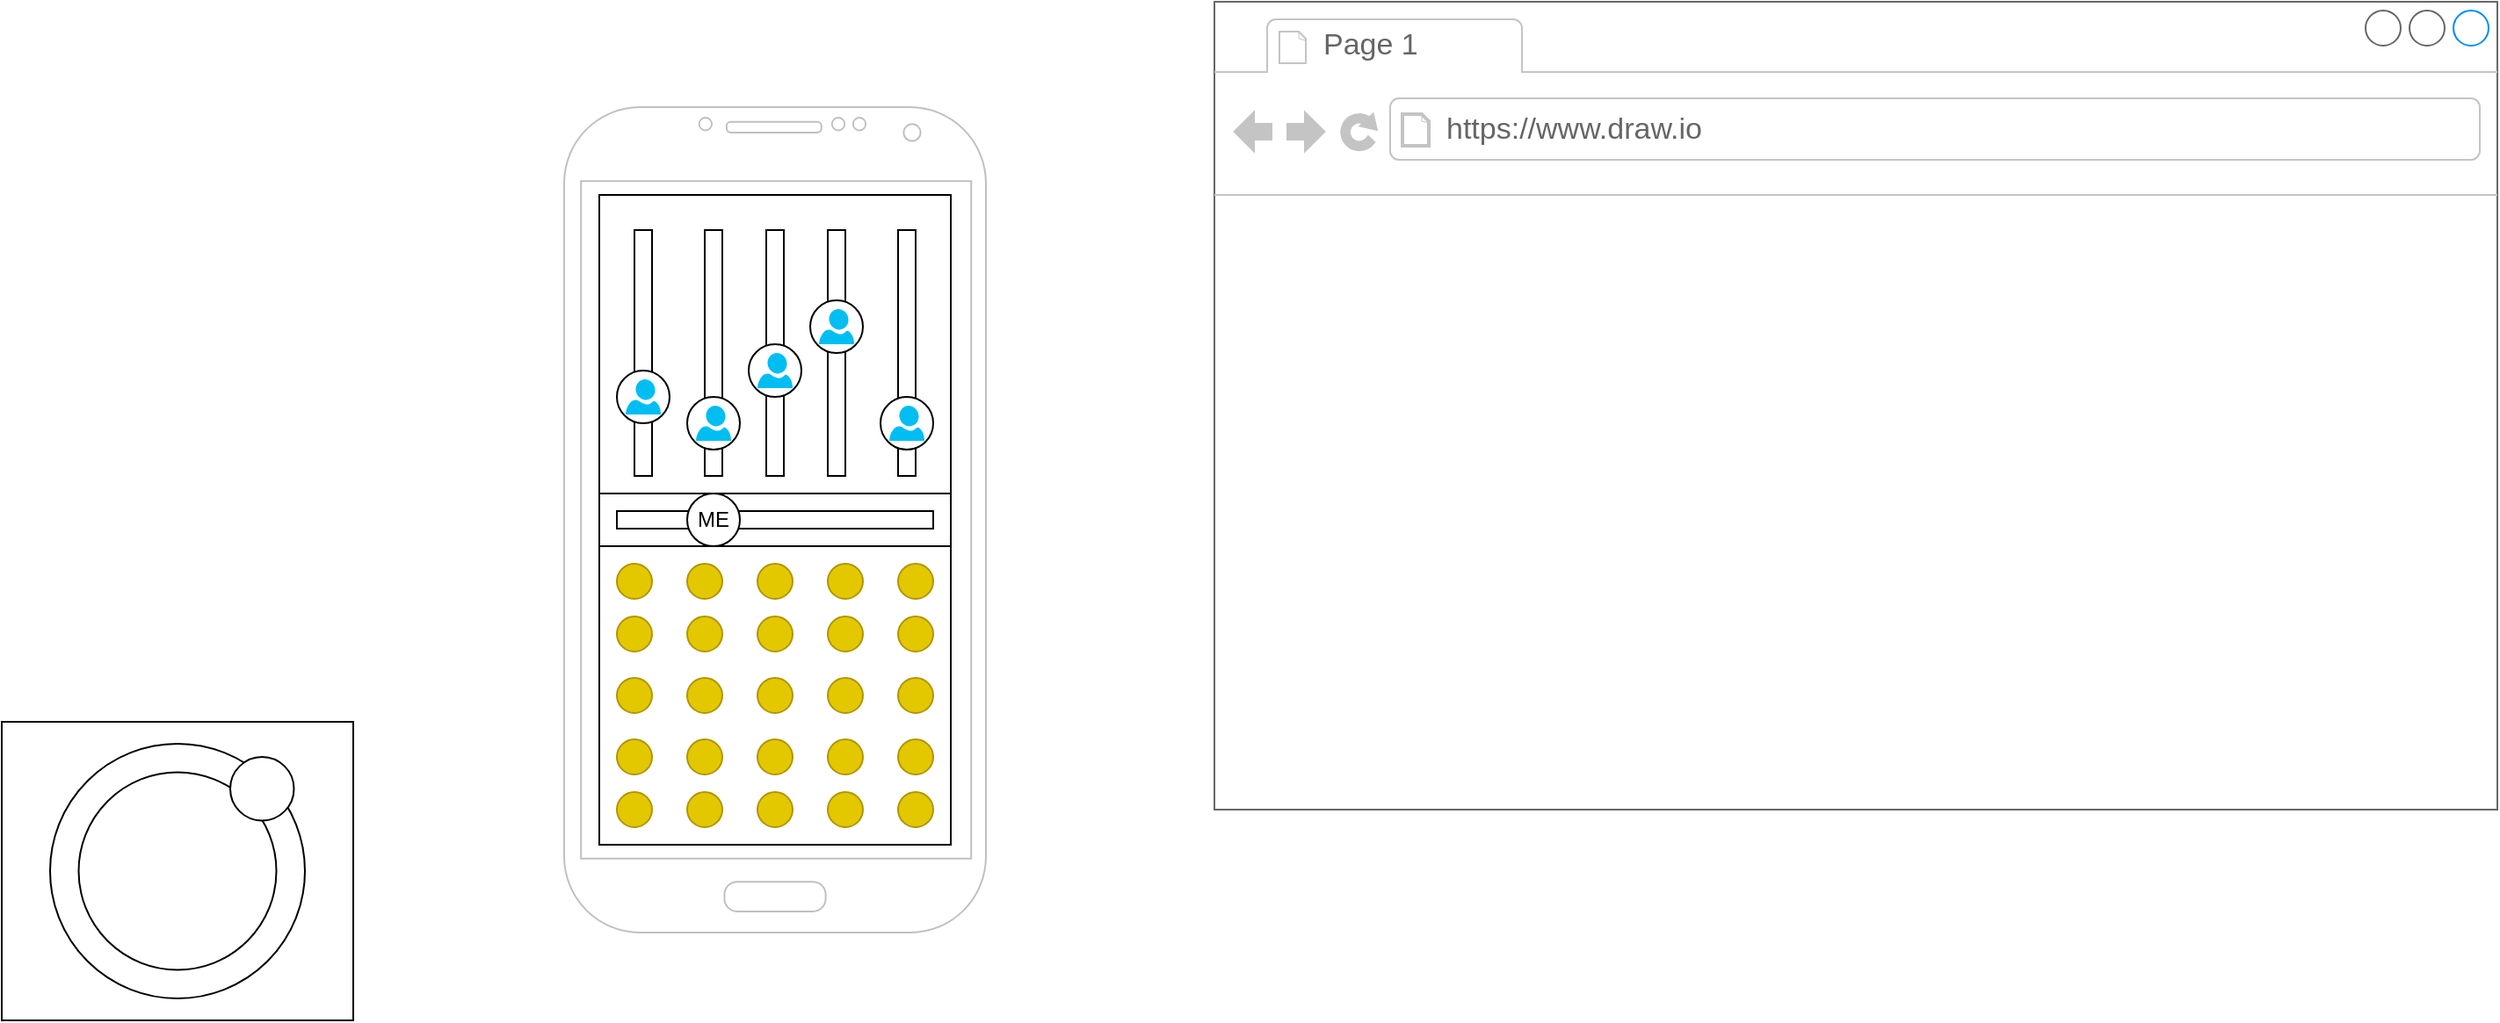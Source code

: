 <mxfile>
    <diagram id="4c_ZOmpywdK34hF7w7W2" name="Page-1">
        <mxGraphModel dx="1757" dy="799" grid="1" gridSize="10" guides="1" tooltips="1" connect="1" arrows="1" fold="1" page="1" pageScale="1" pageWidth="850" pageHeight="1100" math="0" shadow="0">
            <root>
                <mxCell id="0"/>
                <mxCell id="1" parent="0"/>
                <mxCell id="2" value="" style="strokeWidth=1;shadow=0;dashed=0;align=center;html=1;shape=mxgraph.mockup.containers.browserWindow;rSize=0;strokeColor=#666666;strokeColor2=#008cff;strokeColor3=#c4c4c4;mainText=,;recursiveResize=0;" parent="1" vertex="1">
                    <mxGeometry x="220" y="20" width="730" height="460" as="geometry"/>
                </mxCell>
                <mxCell id="3" value="Page 1" style="strokeWidth=1;shadow=0;dashed=0;align=center;html=1;shape=mxgraph.mockup.containers.anchor;fontSize=17;fontColor=#666666;align=left;" parent="2" vertex="1">
                    <mxGeometry x="60" y="12" width="110" height="26" as="geometry"/>
                </mxCell>
                <mxCell id="4" value="https://www.draw.io" style="strokeWidth=1;shadow=0;dashed=0;align=center;html=1;shape=mxgraph.mockup.containers.anchor;rSize=0;fontSize=17;fontColor=#666666;align=left;" parent="2" vertex="1">
                    <mxGeometry x="130" y="60" width="250" height="26" as="geometry"/>
                </mxCell>
                <mxCell id="5" value="" style="verticalLabelPosition=bottom;verticalAlign=top;html=1;shadow=0;dashed=0;strokeWidth=1;shape=mxgraph.android.phone2;strokeColor=#c0c0c0;" parent="1" vertex="1">
                    <mxGeometry x="-150" y="80" width="240" height="470" as="geometry"/>
                </mxCell>
                <mxCell id="6" value="" style="rounded=0;whiteSpace=wrap;html=1;" parent="1" vertex="1">
                    <mxGeometry x="-130" y="130" width="200" height="170" as="geometry"/>
                </mxCell>
                <mxCell id="34" value="" style="group" parent="1" vertex="1" connectable="0">
                    <mxGeometry x="-130" y="330" width="200" height="170" as="geometry"/>
                </mxCell>
                <mxCell id="7" value="" style="rounded=0;whiteSpace=wrap;html=1;" parent="34" vertex="1">
                    <mxGeometry width="200" height="170" as="geometry"/>
                </mxCell>
                <mxCell id="9" value="" style="ellipse;whiteSpace=wrap;html=1;aspect=fixed;fillColor=#e3c800;fontColor=#000000;strokeColor=#B09500;" parent="34" vertex="1">
                    <mxGeometry x="10" y="10" width="20" height="20" as="geometry"/>
                </mxCell>
                <mxCell id="10" value="" style="ellipse;whiteSpace=wrap;html=1;aspect=fixed;fillColor=#e3c800;fontColor=#000000;strokeColor=#B09500;" parent="34" vertex="1">
                    <mxGeometry x="170" y="10" width="20" height="20" as="geometry"/>
                </mxCell>
                <mxCell id="11" value="" style="ellipse;whiteSpace=wrap;html=1;aspect=fixed;fillColor=#e3c800;fontColor=#000000;strokeColor=#B09500;" parent="34" vertex="1">
                    <mxGeometry x="90" y="10" width="20" height="20" as="geometry"/>
                </mxCell>
                <mxCell id="12" value="" style="ellipse;whiteSpace=wrap;html=1;aspect=fixed;fillColor=#e3c800;fontColor=#000000;strokeColor=#B09500;" parent="34" vertex="1">
                    <mxGeometry x="50" y="10" width="20" height="20" as="geometry"/>
                </mxCell>
                <mxCell id="13" value="" style="ellipse;whiteSpace=wrap;html=1;aspect=fixed;fillColor=#e3c800;fontColor=#000000;strokeColor=#B09500;" parent="34" vertex="1">
                    <mxGeometry x="130" y="10" width="20" height="20" as="geometry"/>
                </mxCell>
                <mxCell id="14" value="" style="ellipse;whiteSpace=wrap;html=1;aspect=fixed;fillColor=#e3c800;fontColor=#000000;strokeColor=#B09500;" parent="34" vertex="1">
                    <mxGeometry x="10" y="140" width="20" height="20" as="geometry"/>
                </mxCell>
                <mxCell id="15" value="" style="ellipse;whiteSpace=wrap;html=1;aspect=fixed;fillColor=#e3c800;fontColor=#000000;strokeColor=#B09500;" parent="34" vertex="1">
                    <mxGeometry x="170" y="140" width="20" height="20" as="geometry"/>
                </mxCell>
                <mxCell id="16" value="" style="ellipse;whiteSpace=wrap;html=1;aspect=fixed;fillColor=#e3c800;fontColor=#000000;strokeColor=#B09500;" parent="34" vertex="1">
                    <mxGeometry x="90" y="140" width="20" height="20" as="geometry"/>
                </mxCell>
                <mxCell id="17" value="" style="ellipse;whiteSpace=wrap;html=1;aspect=fixed;fillColor=#e3c800;fontColor=#000000;strokeColor=#B09500;" parent="34" vertex="1">
                    <mxGeometry x="50" y="140" width="20" height="20" as="geometry"/>
                </mxCell>
                <mxCell id="18" value="" style="ellipse;whiteSpace=wrap;html=1;aspect=fixed;fillColor=#e3c800;fontColor=#000000;strokeColor=#B09500;" parent="34" vertex="1">
                    <mxGeometry x="130" y="140" width="20" height="20" as="geometry"/>
                </mxCell>
                <mxCell id="19" value="" style="ellipse;whiteSpace=wrap;html=1;aspect=fixed;fillColor=#e3c800;fontColor=#000000;strokeColor=#B09500;" parent="34" vertex="1">
                    <mxGeometry x="10" y="75" width="20" height="20" as="geometry"/>
                </mxCell>
                <mxCell id="20" value="" style="ellipse;whiteSpace=wrap;html=1;aspect=fixed;fillColor=#e3c800;fontColor=#000000;strokeColor=#B09500;" parent="34" vertex="1">
                    <mxGeometry x="170" y="75" width="20" height="20" as="geometry"/>
                </mxCell>
                <mxCell id="21" value="" style="ellipse;whiteSpace=wrap;html=1;aspect=fixed;fillColor=#e3c800;fontColor=#000000;strokeColor=#B09500;" parent="34" vertex="1">
                    <mxGeometry x="90" y="75" width="20" height="20" as="geometry"/>
                </mxCell>
                <mxCell id="22" value="" style="ellipse;whiteSpace=wrap;html=1;aspect=fixed;fillColor=#e3c800;fontColor=#000000;strokeColor=#B09500;" parent="34" vertex="1">
                    <mxGeometry x="50" y="75" width="20" height="20" as="geometry"/>
                </mxCell>
                <mxCell id="23" value="" style="ellipse;whiteSpace=wrap;html=1;aspect=fixed;fillColor=#e3c800;fontColor=#000000;strokeColor=#B09500;" parent="34" vertex="1">
                    <mxGeometry x="130" y="75" width="20" height="20" as="geometry"/>
                </mxCell>
                <mxCell id="24" value="" style="ellipse;whiteSpace=wrap;html=1;aspect=fixed;fillColor=#e3c800;fontColor=#000000;strokeColor=#B09500;" parent="34" vertex="1">
                    <mxGeometry x="10" y="40" width="20" height="20" as="geometry"/>
                </mxCell>
                <mxCell id="25" value="" style="ellipse;whiteSpace=wrap;html=1;aspect=fixed;fillColor=#e3c800;fontColor=#000000;strokeColor=#B09500;" parent="34" vertex="1">
                    <mxGeometry x="170" y="40" width="20" height="20" as="geometry"/>
                </mxCell>
                <mxCell id="26" value="" style="ellipse;whiteSpace=wrap;html=1;aspect=fixed;fillColor=#e3c800;fontColor=#000000;strokeColor=#B09500;" parent="34" vertex="1">
                    <mxGeometry x="90" y="40" width="20" height="20" as="geometry"/>
                </mxCell>
                <mxCell id="27" value="" style="ellipse;whiteSpace=wrap;html=1;aspect=fixed;fillColor=#e3c800;fontColor=#000000;strokeColor=#B09500;" parent="34" vertex="1">
                    <mxGeometry x="50" y="40" width="20" height="20" as="geometry"/>
                </mxCell>
                <mxCell id="28" value="" style="ellipse;whiteSpace=wrap;html=1;aspect=fixed;fillColor=#e3c800;fontColor=#000000;strokeColor=#B09500;" parent="34" vertex="1">
                    <mxGeometry x="130" y="40" width="20" height="20" as="geometry"/>
                </mxCell>
                <mxCell id="29" value="" style="ellipse;whiteSpace=wrap;html=1;aspect=fixed;fillColor=#e3c800;fontColor=#000000;strokeColor=#B09500;" parent="34" vertex="1">
                    <mxGeometry x="10" y="110" width="20" height="20" as="geometry"/>
                </mxCell>
                <mxCell id="30" value="" style="ellipse;whiteSpace=wrap;html=1;aspect=fixed;fillColor=#e3c800;fontColor=#000000;strokeColor=#B09500;" parent="34" vertex="1">
                    <mxGeometry x="170" y="110" width="20" height="20" as="geometry"/>
                </mxCell>
                <mxCell id="31" value="" style="ellipse;whiteSpace=wrap;html=1;aspect=fixed;fillColor=#e3c800;fontColor=#000000;strokeColor=#B09500;" parent="34" vertex="1">
                    <mxGeometry x="90" y="110" width="20" height="20" as="geometry"/>
                </mxCell>
                <mxCell id="32" value="" style="ellipse;whiteSpace=wrap;html=1;aspect=fixed;fillColor=#e3c800;fontColor=#000000;strokeColor=#B09500;" parent="34" vertex="1">
                    <mxGeometry x="50" y="110" width="20" height="20" as="geometry"/>
                </mxCell>
                <mxCell id="33" value="" style="ellipse;whiteSpace=wrap;html=1;aspect=fixed;fillColor=#e3c800;fontColor=#000000;strokeColor=#B09500;" parent="34" vertex="1">
                    <mxGeometry x="130" y="110" width="20" height="20" as="geometry"/>
                </mxCell>
                <mxCell id="44" value="" style="rounded=0;whiteSpace=wrap;html=1;" parent="1" vertex="1">
                    <mxGeometry x="-110" y="150" width="10" height="140" as="geometry"/>
                </mxCell>
                <mxCell id="45" value="" style="rounded=0;whiteSpace=wrap;html=1;" parent="1" vertex="1">
                    <mxGeometry x="40" y="150" width="10" height="140" as="geometry"/>
                </mxCell>
                <mxCell id="46" value="" style="rounded=0;whiteSpace=wrap;html=1;" parent="1" vertex="1">
                    <mxGeometry x="-70" y="150" width="10" height="140" as="geometry"/>
                </mxCell>
                <mxCell id="47" value="" style="rounded=0;whiteSpace=wrap;html=1;" parent="1" vertex="1">
                    <mxGeometry x="-35" y="150" width="10" height="140" as="geometry"/>
                </mxCell>
                <mxCell id="48" value="" style="rounded=0;whiteSpace=wrap;html=1;" parent="1" vertex="1">
                    <mxGeometry y="150" width="10" height="140" as="geometry"/>
                </mxCell>
                <mxCell id="40" value="" style="ellipse;whiteSpace=wrap;html=1;aspect=fixed;" parent="1" vertex="1">
                    <mxGeometry x="-10" y="190" width="30" height="30" as="geometry"/>
                </mxCell>
                <mxCell id="38" value="" style="ellipse;whiteSpace=wrap;html=1;aspect=fixed;" parent="1" vertex="1">
                    <mxGeometry x="30" y="245" width="30" height="30" as="geometry"/>
                </mxCell>
                <mxCell id="36" value="" style="ellipse;whiteSpace=wrap;html=1;aspect=fixed;" parent="1" vertex="1">
                    <mxGeometry x="-45" y="215" width="30" height="30" as="geometry"/>
                </mxCell>
                <mxCell id="37" value="" style="ellipse;whiteSpace=wrap;html=1;aspect=fixed;" parent="1" vertex="1">
                    <mxGeometry x="-80" y="245" width="30" height="30" as="geometry"/>
                </mxCell>
                <mxCell id="35" value="" style="ellipse;whiteSpace=wrap;html=1;aspect=fixed;" parent="1" vertex="1">
                    <mxGeometry x="-120" y="230" width="30" height="30" as="geometry"/>
                </mxCell>
                <mxCell id="49" value="" style="verticalLabelPosition=bottom;html=1;verticalAlign=top;align=center;strokeColor=none;fillColor=#00BEF2;shape=mxgraph.azure.user;" parent="1" vertex="1">
                    <mxGeometry x="-115" y="235" width="20" height="20" as="geometry"/>
                </mxCell>
                <mxCell id="53" value="" style="verticalLabelPosition=bottom;html=1;verticalAlign=top;align=center;strokeColor=none;fillColor=#00BEF2;shape=mxgraph.azure.user;" parent="1" vertex="1">
                    <mxGeometry x="-75" y="250" width="20" height="20" as="geometry"/>
                </mxCell>
                <mxCell id="55" value="" style="verticalLabelPosition=bottom;html=1;verticalAlign=top;align=center;strokeColor=none;fillColor=#00BEF2;shape=mxgraph.azure.user;" parent="1" vertex="1">
                    <mxGeometry x="-40" y="220" width="20" height="20" as="geometry"/>
                </mxCell>
                <mxCell id="56" value="" style="verticalLabelPosition=bottom;html=1;verticalAlign=top;align=center;strokeColor=none;fillColor=#00BEF2;shape=mxgraph.azure.user;" parent="1" vertex="1">
                    <mxGeometry x="-5" y="195" width="20" height="20" as="geometry"/>
                </mxCell>
                <mxCell id="57" value="" style="verticalLabelPosition=bottom;html=1;verticalAlign=top;align=center;strokeColor=none;fillColor=#00BEF2;shape=mxgraph.azure.user;" parent="1" vertex="1">
                    <mxGeometry x="35" y="250" width="20" height="20" as="geometry"/>
                </mxCell>
                <mxCell id="69" value="" style="group" parent="1" vertex="1" connectable="0">
                    <mxGeometry x="-470" y="430" width="200" height="170" as="geometry"/>
                </mxCell>
                <mxCell id="65" value="" style="rounded=0;whiteSpace=wrap;html=1;" parent="69" vertex="1">
                    <mxGeometry width="200" height="170" as="geometry"/>
                </mxCell>
                <mxCell id="66" value="" style="ellipse;whiteSpace=wrap;html=1;aspect=fixed;" parent="69" vertex="1">
                    <mxGeometry x="27.5" y="12.5" width="145" height="145" as="geometry"/>
                </mxCell>
                <mxCell id="67" value="" style="ellipse;whiteSpace=wrap;html=1;aspect=fixed;" parent="69" vertex="1">
                    <mxGeometry x="43.75" y="28.75" width="112.5" height="112.5" as="geometry"/>
                </mxCell>
                <mxCell id="68" value="" style="ellipse;whiteSpace=wrap;html=1;aspect=fixed;" parent="69" vertex="1">
                    <mxGeometry x="130" y="20" width="36.25" height="36.25" as="geometry"/>
                </mxCell>
                <mxCell id="73" value="" style="group" parent="1" vertex="1" connectable="0">
                    <mxGeometry x="-130" y="300" width="200" height="30" as="geometry"/>
                </mxCell>
                <mxCell id="70" value="" style="rounded=0;whiteSpace=wrap;html=1;" parent="73" vertex="1">
                    <mxGeometry width="200" height="30" as="geometry"/>
                </mxCell>
                <mxCell id="71" value="" style="rounded=0;whiteSpace=wrap;html=1;" parent="73" vertex="1">
                    <mxGeometry x="10" y="10" width="180" height="10" as="geometry"/>
                </mxCell>
                <mxCell id="72" value="ME" style="ellipse;whiteSpace=wrap;html=1;aspect=fixed;" parent="73" vertex="1">
                    <mxGeometry x="50" width="30" height="30" as="geometry"/>
                </mxCell>
            </root>
        </mxGraphModel>
    </diagram>
</mxfile>